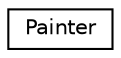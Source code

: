 digraph "クラス階層図"
{
  edge [fontname="Helvetica",fontsize="10",labelfontname="Helvetica",labelfontsize="10"];
  node [fontname="Helvetica",fontsize="10",shape=record];
  rankdir="LR";
  Node0 [label="Painter",height=0.2,width=0.4,color="black", fillcolor="white", style="filled",URL="$dd/d30/class_painter.html"];
}
